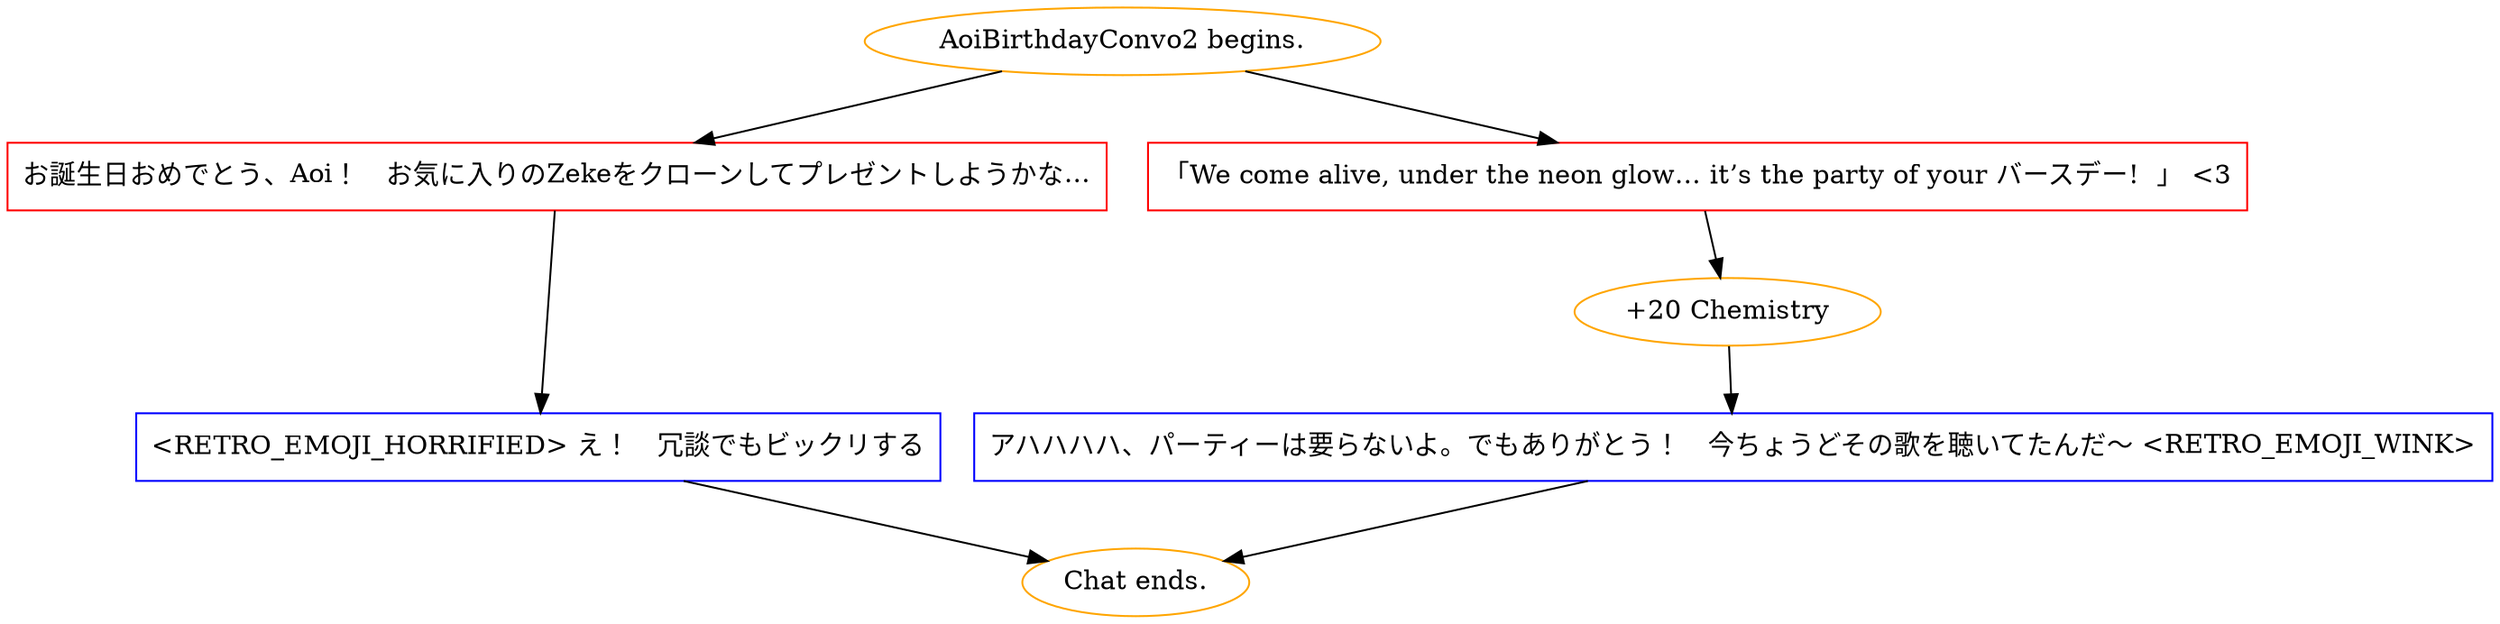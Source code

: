 digraph {
	"AoiBirthdayConvo2 begins." [color=orange];
		"AoiBirthdayConvo2 begins." -> j4054436349;
		"AoiBirthdayConvo2 begins." -> j628126789;
	j4054436349 [label="お誕生日おめでとう、Aoi！　お気に入りのZekeをクローンしてプレゼントしようかな…",shape=box,color=red];
		j4054436349 -> j2766801809;
	j628126789 [label="「We come alive, under the neon glow… it’s the party of your バースデー!  」 <3",shape=box,color=red];
		j628126789 -> j1062590403;
	j2766801809 [label="<RETRO_EMOJI_HORRIFIED> え！　冗談でもビックリする",shape=box,color=blue];
		j2766801809 -> "Chat ends.";
	j1062590403 [label="+20 Chemistry",color=orange];
		j1062590403 -> j1696700755;
	"Chat ends." [color=orange];
	j1696700755 [label="アハハハハ、パーティーは要らないよ。でもありがとう！　今ちょうどその歌を聴いてたんだ～ <RETRO_EMOJI_WINK>",shape=box,color=blue];
		j1696700755 -> "Chat ends.";
}